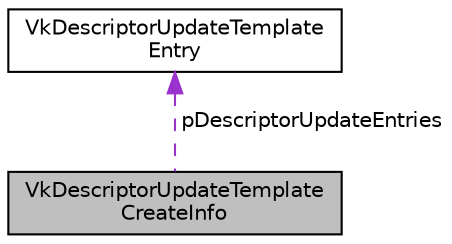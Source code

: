 digraph "VkDescriptorUpdateTemplateCreateInfo"
{
 // LATEX_PDF_SIZE
  edge [fontname="Helvetica",fontsize="10",labelfontname="Helvetica",labelfontsize="10"];
  node [fontname="Helvetica",fontsize="10",shape=record];
  Node1 [label="VkDescriptorUpdateTemplate\lCreateInfo",height=0.2,width=0.4,color="black", fillcolor="grey75", style="filled", fontcolor="black",tooltip=" "];
  Node2 -> Node1 [dir="back",color="darkorchid3",fontsize="10",style="dashed",label=" pDescriptorUpdateEntries" ,fontname="Helvetica"];
  Node2 [label="VkDescriptorUpdateTemplate\lEntry",height=0.2,width=0.4,color="black", fillcolor="white", style="filled",URL="$structVkDescriptorUpdateTemplateEntry.html",tooltip=" "];
}
